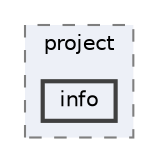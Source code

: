 digraph "doc/src/contents/project/info"
{
 // LATEX_PDF_SIZE
  bgcolor="transparent";
  edge [fontname=Helvetica,fontsize=10,labelfontname=Helvetica,labelfontsize=10];
  node [fontname=Helvetica,fontsize=10,shape=box,height=0.2,width=0.4];
  compound=true
  subgraph clusterdir_a748bd10570192ad439f91b31ab4c732 {
    graph [ bgcolor="#edf0f7", pencolor="grey50", label="project", fontname=Helvetica,fontsize=10 style="filled,dashed", URL="dir_a748bd10570192ad439f91b31ab4c732.html",tooltip=""]
  dir_30722e42288ce48686be938e9c9411c0 [label="info", fillcolor="#edf0f7", color="grey25", style="filled,bold", URL="dir_30722e42288ce48686be938e9c9411c0.html",tooltip=""];
  }
}
